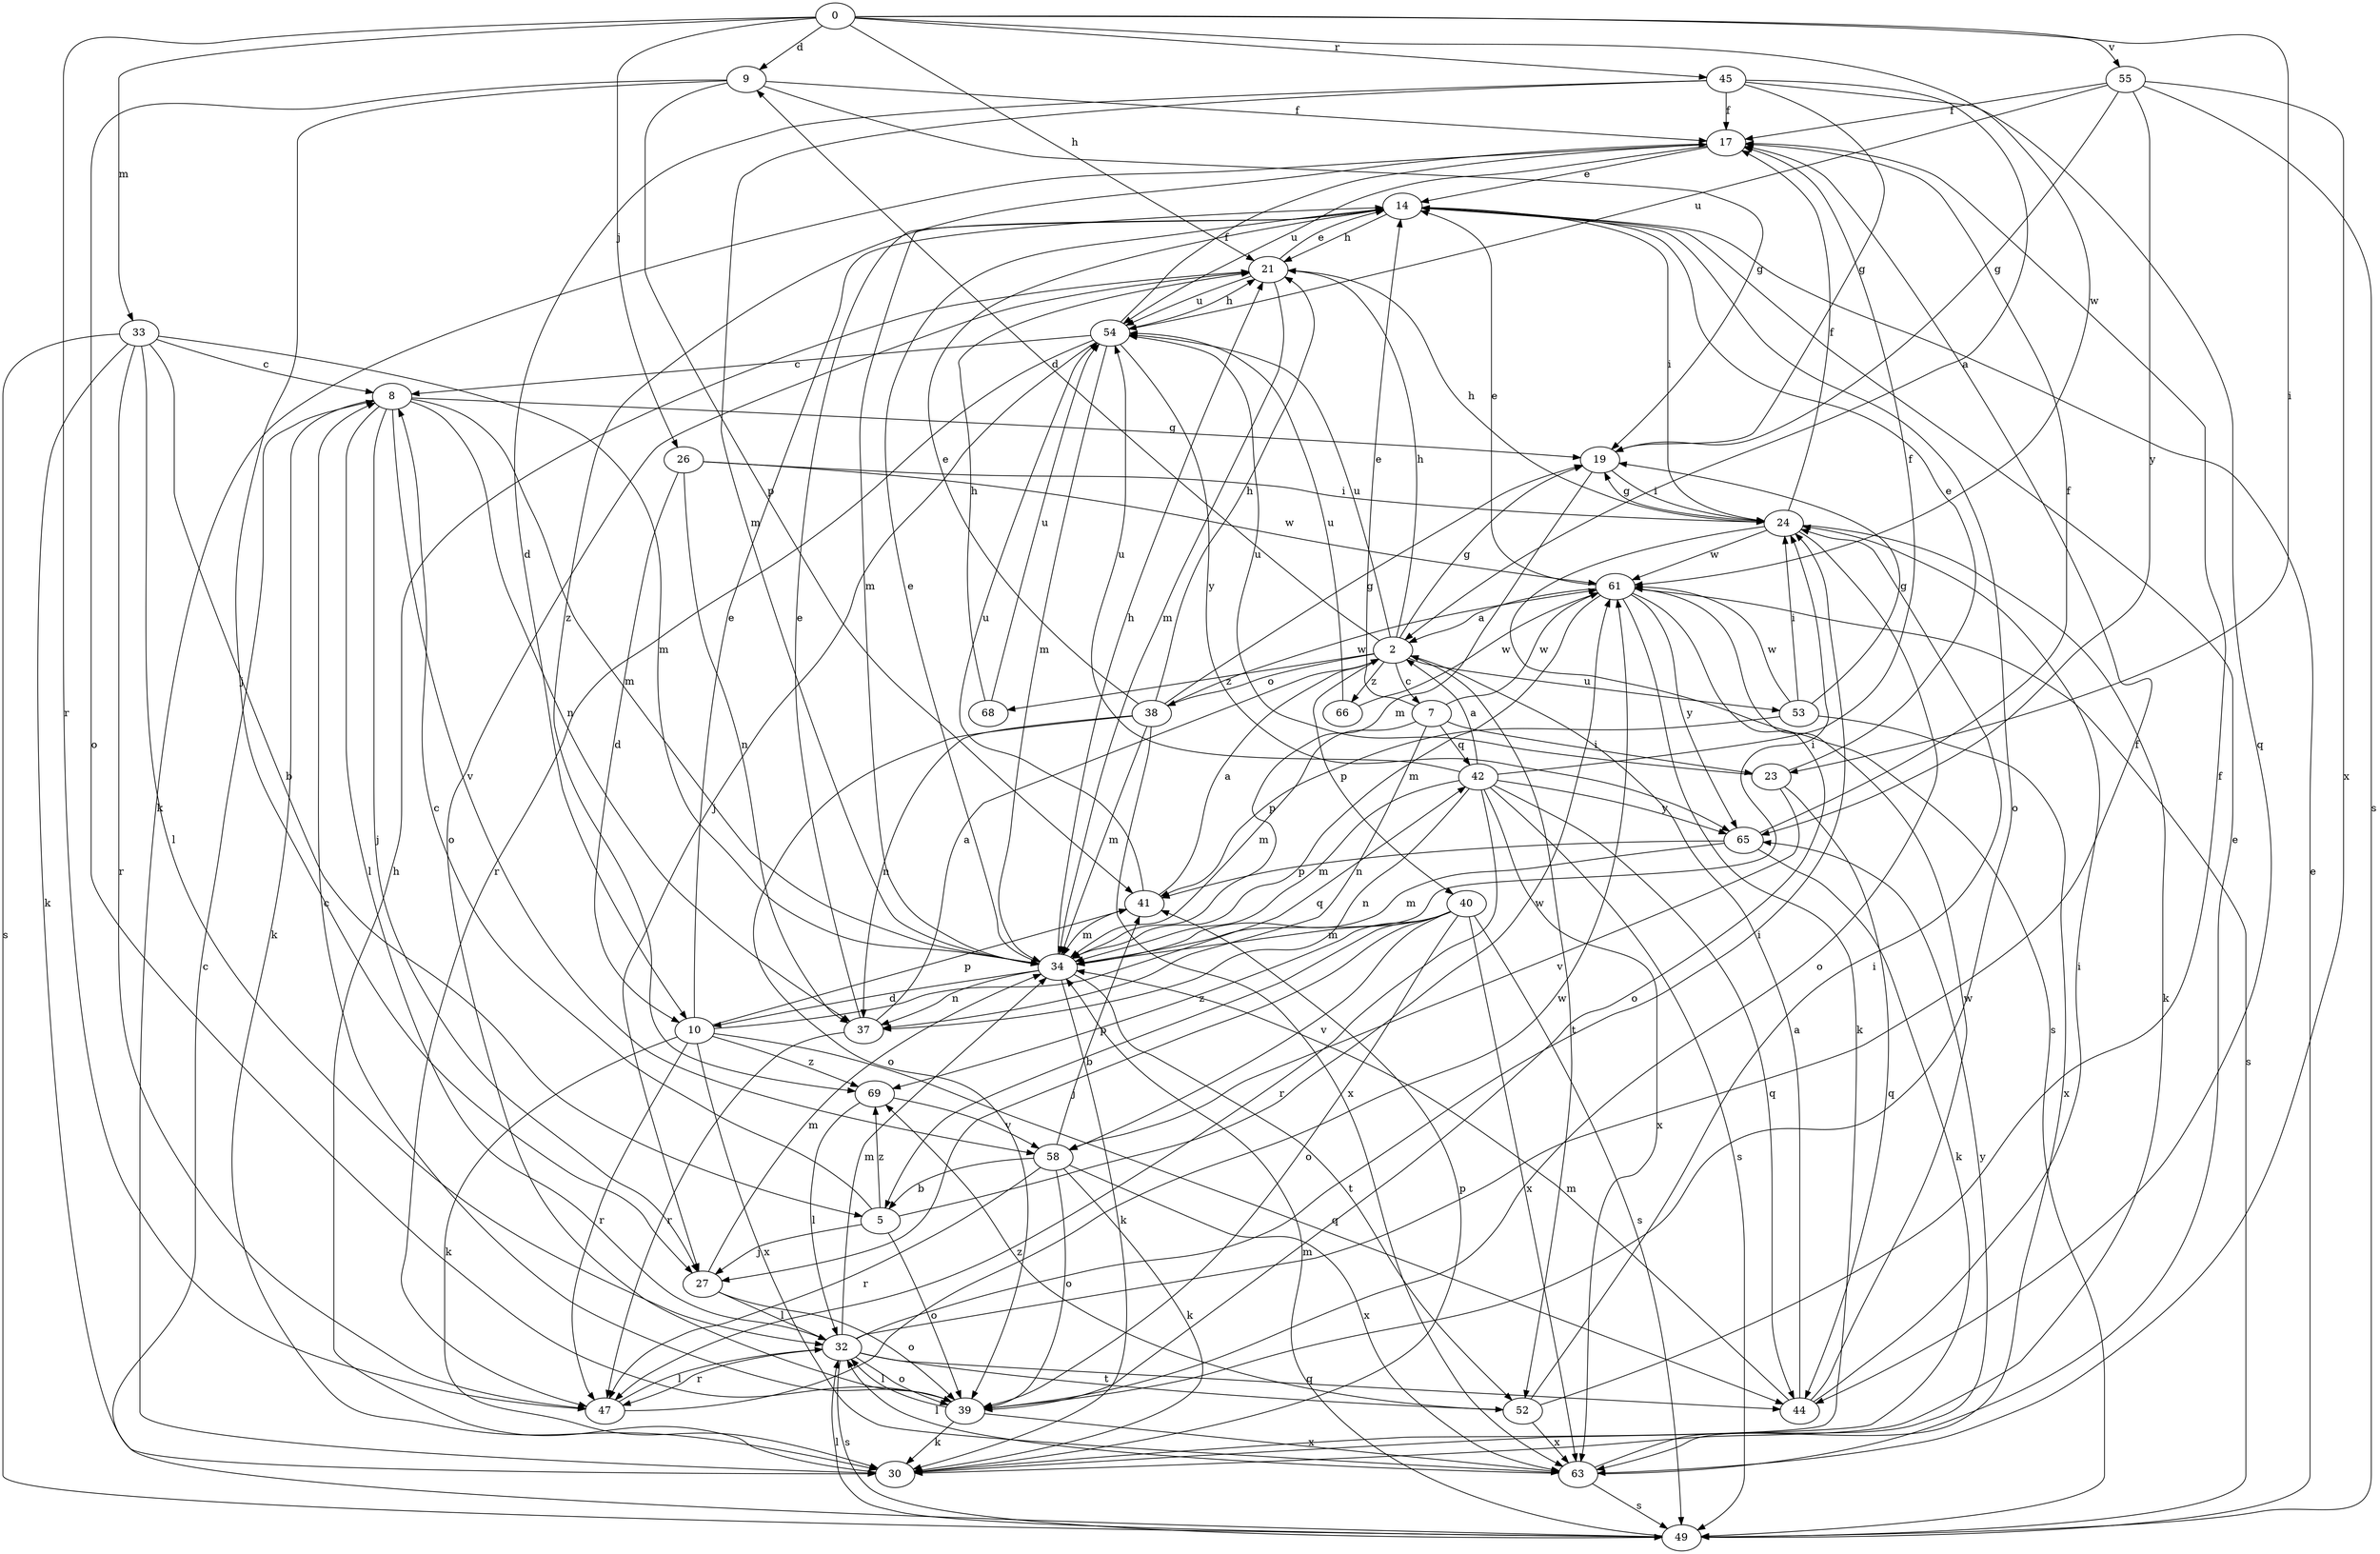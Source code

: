 strict digraph  {
0;
2;
5;
7;
8;
9;
10;
14;
17;
19;
21;
23;
24;
26;
27;
30;
32;
33;
34;
37;
38;
39;
40;
41;
42;
44;
45;
47;
49;
52;
53;
54;
55;
58;
61;
63;
65;
66;
68;
69;
0 -> 9  [label=d];
0 -> 21  [label=h];
0 -> 23  [label=i];
0 -> 26  [label=j];
0 -> 33  [label=m];
0 -> 45  [label=r];
0 -> 47  [label=r];
0 -> 55  [label=v];
0 -> 61  [label=w];
2 -> 7  [label=c];
2 -> 9  [label=d];
2 -> 19  [label=g];
2 -> 21  [label=h];
2 -> 38  [label=o];
2 -> 40  [label=p];
2 -> 52  [label=t];
2 -> 53  [label=u];
2 -> 54  [label=u];
2 -> 66  [label=z];
2 -> 68  [label=z];
5 -> 8  [label=c];
5 -> 27  [label=j];
5 -> 39  [label=o];
5 -> 61  [label=w];
5 -> 69  [label=z];
7 -> 14  [label=e];
7 -> 23  [label=i];
7 -> 34  [label=m];
7 -> 37  [label=n];
7 -> 42  [label=q];
7 -> 61  [label=w];
8 -> 19  [label=g];
8 -> 27  [label=j];
8 -> 30  [label=k];
8 -> 32  [label=l];
8 -> 34  [label=m];
8 -> 37  [label=n];
8 -> 58  [label=v];
9 -> 17  [label=f];
9 -> 19  [label=g];
9 -> 27  [label=j];
9 -> 39  [label=o];
9 -> 41  [label=p];
10 -> 14  [label=e];
10 -> 30  [label=k];
10 -> 41  [label=p];
10 -> 42  [label=q];
10 -> 44  [label=q];
10 -> 47  [label=r];
10 -> 63  [label=x];
10 -> 69  [label=z];
14 -> 21  [label=h];
14 -> 24  [label=i];
14 -> 34  [label=m];
14 -> 39  [label=o];
17 -> 14  [label=e];
17 -> 30  [label=k];
17 -> 54  [label=u];
17 -> 69  [label=z];
19 -> 24  [label=i];
19 -> 34  [label=m];
21 -> 14  [label=e];
21 -> 34  [label=m];
21 -> 39  [label=o];
21 -> 54  [label=u];
23 -> 14  [label=e];
23 -> 44  [label=q];
23 -> 54  [label=u];
23 -> 58  [label=v];
24 -> 17  [label=f];
24 -> 19  [label=g];
24 -> 21  [label=h];
24 -> 30  [label=k];
24 -> 39  [label=o];
24 -> 49  [label=s];
24 -> 61  [label=w];
26 -> 10  [label=d];
26 -> 24  [label=i];
26 -> 37  [label=n];
26 -> 61  [label=w];
27 -> 32  [label=l];
27 -> 34  [label=m];
27 -> 39  [label=o];
30 -> 21  [label=h];
30 -> 41  [label=p];
32 -> 17  [label=f];
32 -> 24  [label=i];
32 -> 34  [label=m];
32 -> 39  [label=o];
32 -> 44  [label=q];
32 -> 47  [label=r];
32 -> 49  [label=s];
32 -> 52  [label=t];
33 -> 5  [label=b];
33 -> 8  [label=c];
33 -> 30  [label=k];
33 -> 32  [label=l];
33 -> 34  [label=m];
33 -> 47  [label=r];
33 -> 49  [label=s];
34 -> 10  [label=d];
34 -> 14  [label=e];
34 -> 21  [label=h];
34 -> 24  [label=i];
34 -> 30  [label=k];
34 -> 37  [label=n];
34 -> 52  [label=t];
37 -> 2  [label=a];
37 -> 14  [label=e];
37 -> 47  [label=r];
38 -> 14  [label=e];
38 -> 19  [label=g];
38 -> 21  [label=h];
38 -> 34  [label=m];
38 -> 37  [label=n];
38 -> 39  [label=o];
38 -> 61  [label=w];
38 -> 63  [label=x];
39 -> 8  [label=c];
39 -> 30  [label=k];
39 -> 32  [label=l];
39 -> 63  [label=x];
40 -> 5  [label=b];
40 -> 27  [label=j];
40 -> 34  [label=m];
40 -> 39  [label=o];
40 -> 49  [label=s];
40 -> 58  [label=v];
40 -> 63  [label=x];
40 -> 69  [label=z];
41 -> 2  [label=a];
41 -> 34  [label=m];
41 -> 54  [label=u];
42 -> 2  [label=a];
42 -> 17  [label=f];
42 -> 34  [label=m];
42 -> 37  [label=n];
42 -> 44  [label=q];
42 -> 47  [label=r];
42 -> 49  [label=s];
42 -> 54  [label=u];
42 -> 63  [label=x];
42 -> 65  [label=y];
44 -> 2  [label=a];
44 -> 24  [label=i];
44 -> 34  [label=m];
44 -> 61  [label=w];
45 -> 2  [label=a];
45 -> 10  [label=d];
45 -> 17  [label=f];
45 -> 19  [label=g];
45 -> 34  [label=m];
45 -> 44  [label=q];
47 -> 32  [label=l];
47 -> 61  [label=w];
49 -> 8  [label=c];
49 -> 14  [label=e];
49 -> 32  [label=l];
49 -> 34  [label=m];
52 -> 17  [label=f];
52 -> 24  [label=i];
52 -> 63  [label=x];
52 -> 69  [label=z];
53 -> 19  [label=g];
53 -> 24  [label=i];
53 -> 41  [label=p];
53 -> 61  [label=w];
53 -> 63  [label=x];
54 -> 8  [label=c];
54 -> 17  [label=f];
54 -> 21  [label=h];
54 -> 27  [label=j];
54 -> 34  [label=m];
54 -> 47  [label=r];
54 -> 65  [label=y];
55 -> 17  [label=f];
55 -> 19  [label=g];
55 -> 49  [label=s];
55 -> 54  [label=u];
55 -> 63  [label=x];
55 -> 65  [label=y];
58 -> 5  [label=b];
58 -> 30  [label=k];
58 -> 39  [label=o];
58 -> 41  [label=p];
58 -> 47  [label=r];
58 -> 63  [label=x];
61 -> 2  [label=a];
61 -> 14  [label=e];
61 -> 30  [label=k];
61 -> 34  [label=m];
61 -> 39  [label=o];
61 -> 49  [label=s];
61 -> 65  [label=y];
63 -> 14  [label=e];
63 -> 32  [label=l];
63 -> 49  [label=s];
63 -> 65  [label=y];
65 -> 17  [label=f];
65 -> 30  [label=k];
65 -> 34  [label=m];
65 -> 41  [label=p];
66 -> 54  [label=u];
66 -> 61  [label=w];
68 -> 21  [label=h];
68 -> 54  [label=u];
69 -> 32  [label=l];
69 -> 58  [label=v];
}
